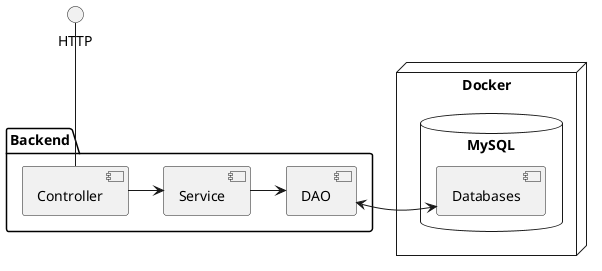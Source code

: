 @startuml

interface HTTP


package "Backend" {
    [Controller] -> [Service]
    [Service] -> [DAO]
}

node "Docker"{
    database "MySQL"{
        [Databases]
    }
}

HTTP -- [Controller]

[DAO] <-> [Databases]

@enduml
